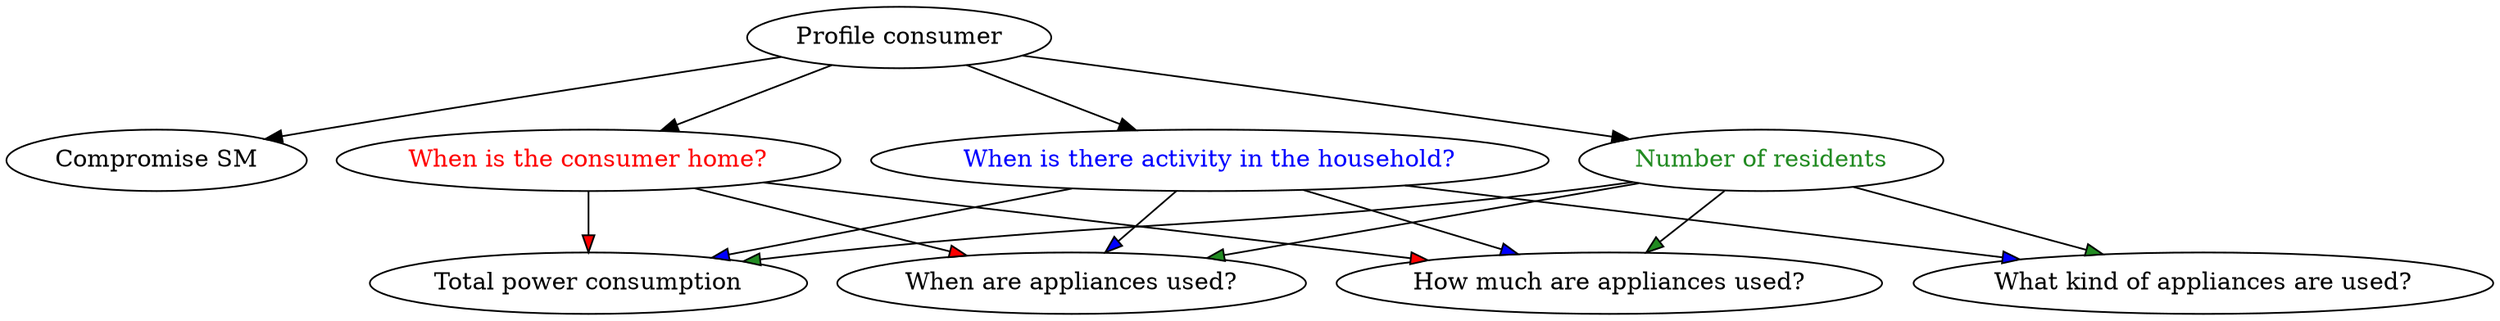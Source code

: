 digraph G{
	node [style=filled fillcolor=white]

	root[label="Profile consumer"];
	
	compromise_sm[label="Compromise SM"];
	home[fontcolor=red label="When is the consumer home?"];
	activity[fontcolor=blue label="When is there activity in the household?"];
	residents[fontcolor=forestgreen label="Number of residents"];

	total[label="Total power consumption"];
	when_appl[label="When are appliances used?"];
	how_appl[label="How much are appliances used?"];
	what_appl[label="What kind of appliances are used?"];

	root -> compromise_sm, home, activity, residents;
	home -> total, when_appl, how_appl [fillcolor = red];
	activity -> total, when_appl, how_appl, what_appl [fillcolor = blue];
	residents -> total, when_appl, how_appl, what_appl [fillcolor = forestgreen];
	}